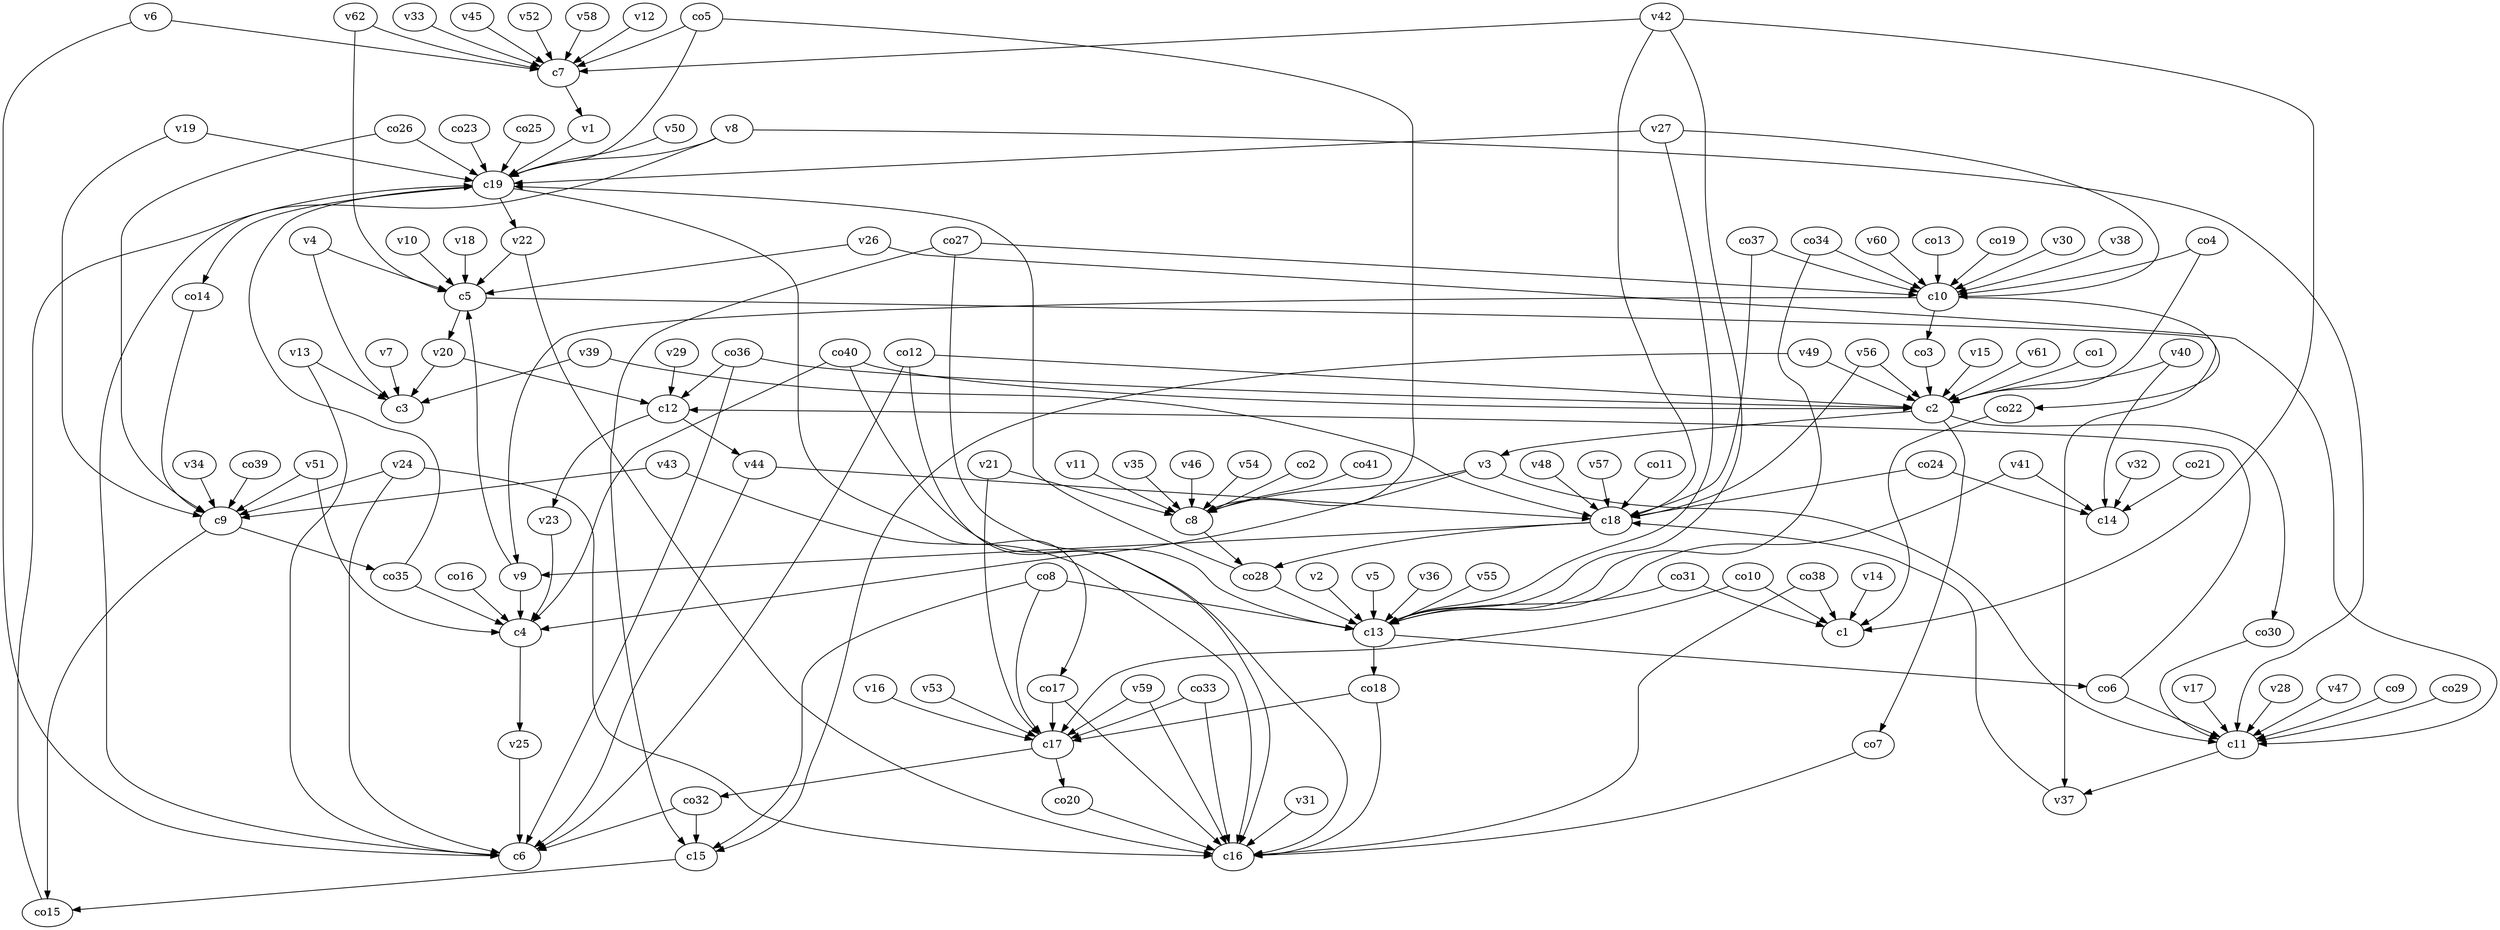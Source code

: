 strict digraph  {
c1;
c2;
c3;
c4;
c5;
c6;
c7;
c8;
c9;
c10;
c11;
c12;
c13;
c14;
c15;
c16;
c17;
c18;
c19;
v1;
v2;
v3;
v4;
v5;
v6;
v7;
v8;
v9;
v10;
v11;
v12;
v13;
v14;
v15;
v16;
v17;
v18;
v19;
v20;
v21;
v22;
v23;
v24;
v25;
v26;
v27;
v28;
v29;
v30;
v31;
v32;
v33;
v34;
v35;
v36;
v37;
v38;
v39;
v40;
v41;
v42;
v43;
v44;
v45;
v46;
v47;
v48;
v49;
v50;
v51;
v52;
v53;
v54;
v55;
v56;
v57;
v58;
v59;
v60;
v61;
v62;
co1;
co2;
co3;
co4;
co5;
co6;
co7;
co8;
co9;
co10;
co11;
co12;
co13;
co14;
co15;
co16;
co17;
co18;
co19;
co20;
co21;
co22;
co23;
co24;
co25;
co26;
co27;
co28;
co29;
co30;
co31;
co32;
co33;
co34;
co35;
co36;
co37;
co38;
co39;
co40;
co41;
c2 -> co7  [weight=1];
c2 -> co30  [weight=1];
c2 -> v3  [weight=1];
c4 -> v25  [weight=1];
c5 -> v20  [weight=1];
c5 -> v37  [weight=1];
c7 -> v1  [weight=1];
c8 -> co28  [weight=1];
c9 -> co15  [weight=1];
c9 -> co35  [weight=1];
c10 -> v9  [weight=1];
c10 -> co3  [weight=1];
c10 -> co22  [weight=1];
c11 -> v37  [weight=1];
c12 -> v44  [weight=1];
c12 -> v23  [weight=1];
c13 -> co6  [weight=1];
c13 -> co18  [weight=1];
c15 -> co15  [weight=1];
c17 -> co32  [weight=1];
c17 -> co20  [weight=1];
c18 -> v9  [weight=1];
c18 -> co28  [weight=1];
c19 -> co14  [weight=1];
c19 -> v22  [weight=1];
c19 -> co17  [weight=1];
v1 -> c19  [weight=1];
v2 -> c13  [weight=1];
v3 -> c11  [weight=1];
v3 -> c8  [weight=1];
v3 -> c4  [weight=1];
v4 -> c5  [weight=1];
v4 -> c3  [weight=1];
v5 -> c13  [weight=1];
v6 -> c7  [weight=1];
v6 -> c6  [weight=1];
v7 -> c3  [weight=1];
v8 -> c11  [weight=1];
v8 -> c19  [weight=1];
v8 -> c6  [weight=1];
v9 -> c5  [weight=1];
v9 -> c4  [weight=1];
v10 -> c5  [weight=1];
v11 -> c8  [weight=1];
v12 -> c7  [weight=1];
v13 -> c6  [weight=1];
v13 -> c3  [weight=1];
v14 -> c1  [weight=1];
v15 -> c2  [weight=1];
v16 -> c17  [weight=1];
v17 -> c11  [weight=1];
v18 -> c5  [weight=1];
v19 -> c9  [weight=1];
v19 -> c19  [weight=1];
v20 -> c3  [weight=1];
v20 -> c12  [weight=1];
v21 -> c8  [weight=1];
v21 -> c17  [weight=1];
v22 -> c5  [weight=1];
v22 -> c16  [weight=1];
v23 -> c4  [weight=1];
v24 -> c9  [weight=1];
v24 -> c6  [weight=1];
v24 -> c16  [weight=1];
v25 -> c6  [weight=1];
v26 -> c11  [weight=1];
v26 -> c5  [weight=1];
v27 -> c13  [weight=1];
v27 -> c10  [weight=1];
v27 -> c19  [weight=1];
v28 -> c11  [weight=1];
v29 -> c12  [weight=1];
v30 -> c10  [weight=1];
v31 -> c16  [weight=1];
v32 -> c14  [weight=1];
v33 -> c7  [weight=1];
v34 -> c9  [weight=1];
v35 -> c8  [weight=1];
v36 -> c13  [weight=1];
v37 -> c18  [weight=1];
v38 -> c10  [weight=1];
v39 -> c18  [weight=1];
v39 -> c3  [weight=1];
v40 -> c2  [weight=1];
v40 -> c14  [weight=1];
v41 -> c14  [weight=1];
v41 -> c13  [weight=1];
v42 -> c13  [weight=1];
v42 -> c7  [weight=1];
v42 -> c1  [weight=1];
v42 -> c18  [weight=1];
v43 -> c9  [weight=1];
v43 -> c16  [weight=1];
v44 -> c6  [weight=1];
v44 -> c18  [weight=1];
v45 -> c7  [weight=1];
v46 -> c8  [weight=1];
v47 -> c11  [weight=1];
v48 -> c18  [weight=1];
v49 -> c15  [weight=1];
v49 -> c2  [weight=1];
v50 -> c19  [weight=1];
v51 -> c9  [weight=1];
v51 -> c4  [weight=1];
v52 -> c7  [weight=1];
v53 -> c17  [weight=1];
v54 -> c8  [weight=1];
v55 -> c13  [weight=1];
v56 -> c2  [weight=1];
v56 -> c18  [weight=1];
v57 -> c18  [weight=1];
v58 -> c7  [weight=1];
v59 -> c16  [weight=1];
v59 -> c17  [weight=1];
v60 -> c10  [weight=1];
v61 -> c2  [weight=1];
v62 -> c7  [weight=1];
v62 -> c5  [weight=1];
co1 -> c2  [weight=1];
co2 -> c8  [weight=1];
co3 -> c2  [weight=1];
co4 -> c2  [weight=1];
co4 -> c10  [weight=1];
co5 -> c19  [weight=1];
co5 -> c7  [weight=1];
co5 -> c8  [weight=1];
co6 -> c12  [weight=1];
co6 -> c11  [weight=1];
co7 -> c16  [weight=1];
co8 -> c13  [weight=1];
co8 -> c15  [weight=1];
co8 -> c17  [weight=1];
co9 -> c11  [weight=1];
co10 -> c1  [weight=1];
co10 -> c17  [weight=1];
co11 -> c18  [weight=1];
co12 -> c2  [weight=1];
co12 -> c16  [weight=1];
co12 -> c6  [weight=1];
co13 -> c10  [weight=1];
co14 -> c9  [weight=1];
co15 -> c19  [weight=1];
co16 -> c4  [weight=1];
co17 -> c16  [weight=1];
co17 -> c17  [weight=1];
co18 -> c16  [weight=1];
co18 -> c17  [weight=1];
co19 -> c10  [weight=1];
co20 -> c16  [weight=1];
co21 -> c14  [weight=1];
co22 -> c1  [weight=1];
co23 -> c19  [weight=1];
co24 -> c18  [weight=1];
co24 -> c14  [weight=1];
co25 -> c19  [weight=1];
co26 -> c9  [weight=1];
co26 -> c19  [weight=1];
co27 -> c10  [weight=1];
co27 -> c13  [weight=1];
co27 -> c15  [weight=1];
co28 -> c13  [weight=1];
co28 -> c19  [weight=1];
co29 -> c11  [weight=1];
co30 -> c11  [weight=1];
co31 -> c1  [weight=1];
co31 -> c13  [weight=1];
co32 -> c6  [weight=1];
co32 -> c15  [weight=1];
co33 -> c16  [weight=1];
co33 -> c17  [weight=1];
co34 -> c13  [weight=1];
co34 -> c10  [weight=1];
co35 -> c4  [weight=1];
co35 -> c19  [weight=1];
co36 -> c6  [weight=1];
co36 -> c12  [weight=1];
co36 -> c2  [weight=1];
co37 -> c18  [weight=1];
co37 -> c10  [weight=1];
co38 -> c1  [weight=1];
co38 -> c16  [weight=1];
co39 -> c9  [weight=1];
co40 -> c4  [weight=1];
co40 -> c2  [weight=1];
co40 -> c16  [weight=1];
co41 -> c8  [weight=1];
}
